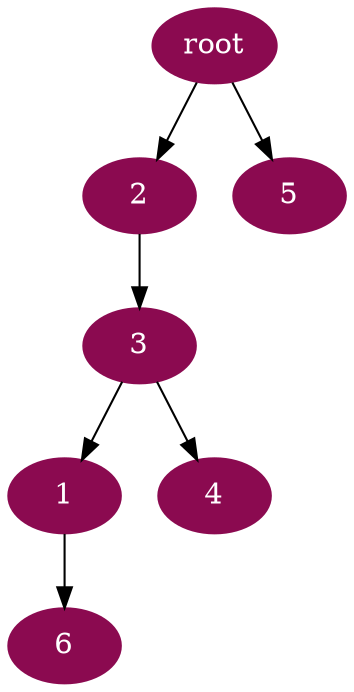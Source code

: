 digraph G {
node [color=deeppink4, style=filled, fontcolor=white];
3 -> 1;
"root" -> 2;
2 -> 3;
3 -> 4;
"root" -> 5;
1 -> 6;
}
